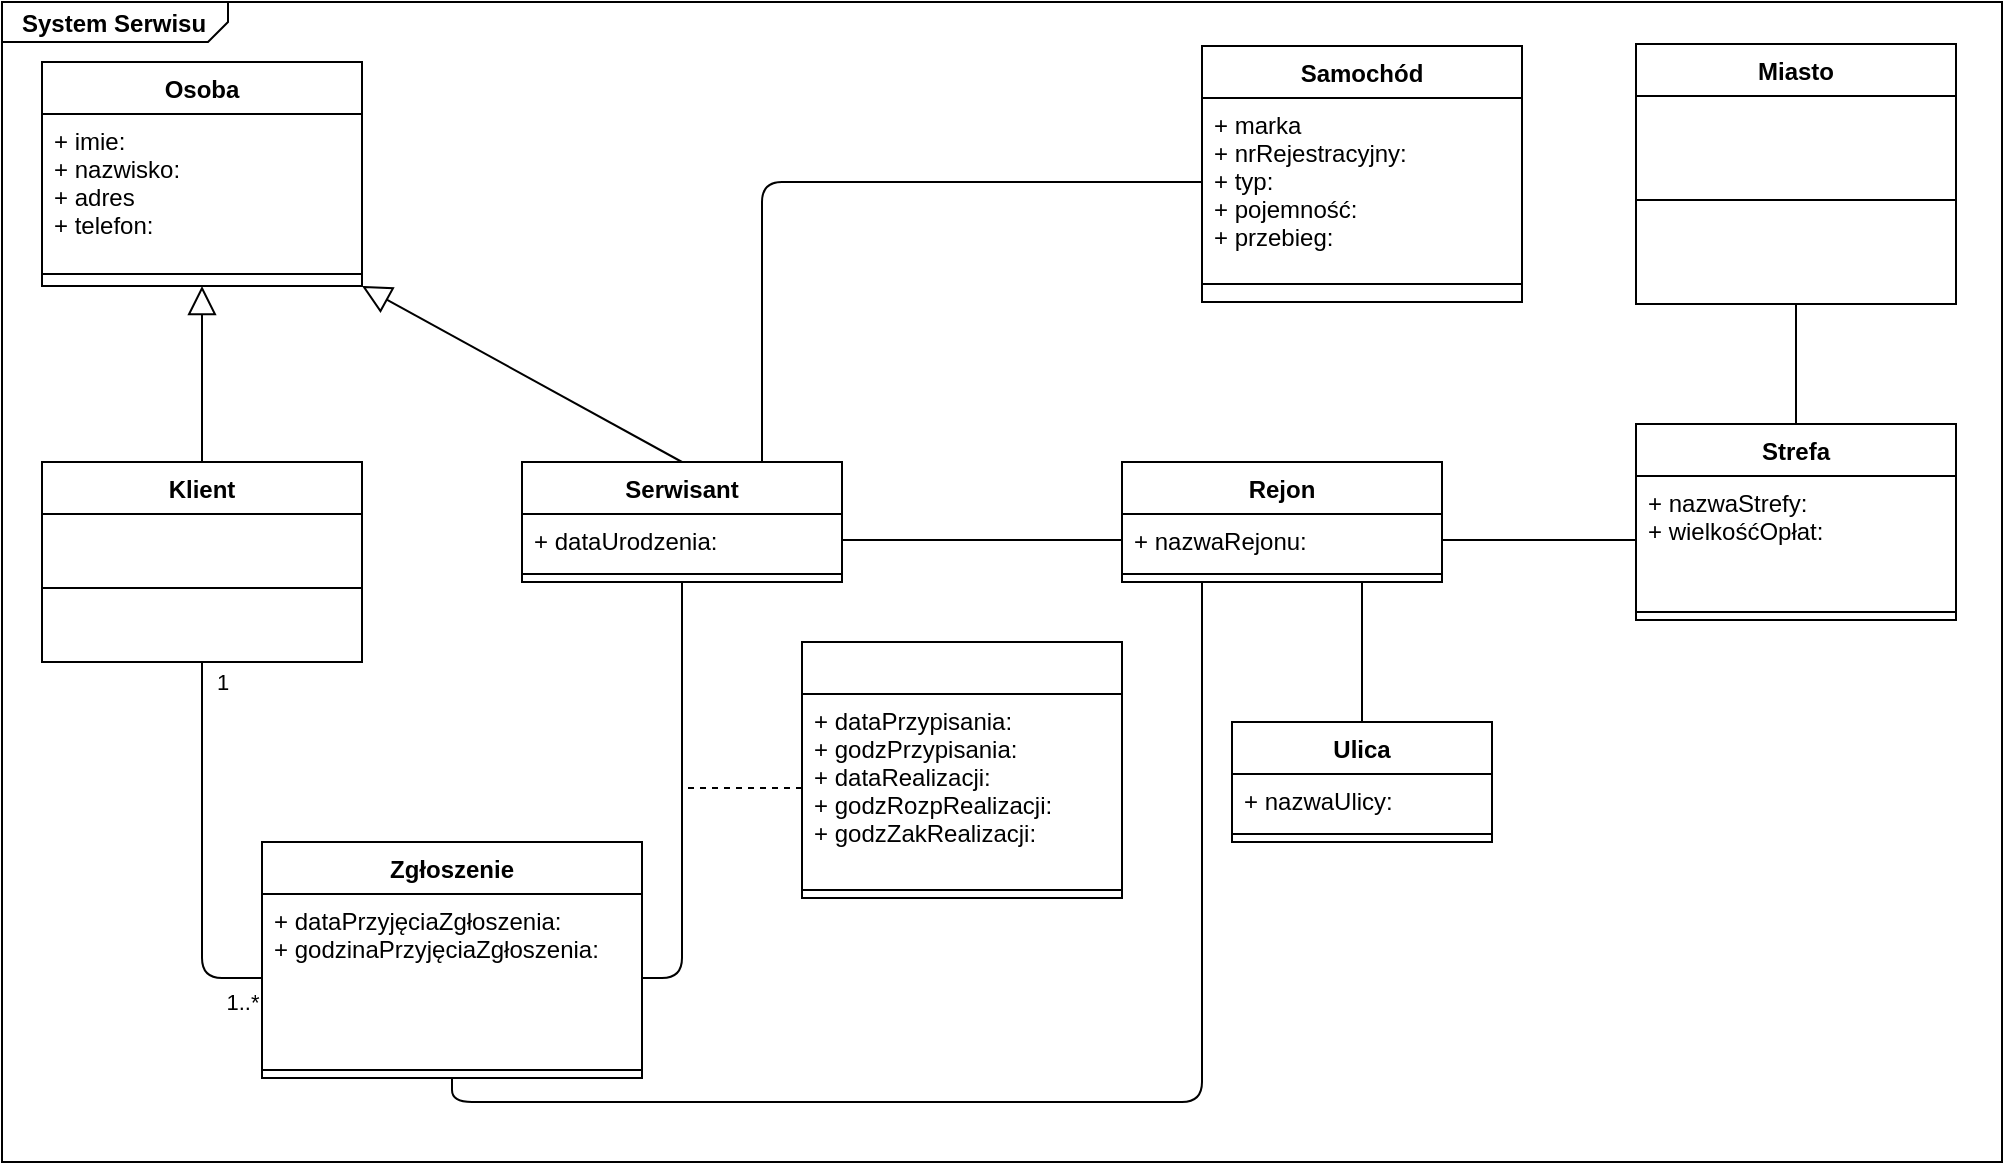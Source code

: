 <mxfile version="13.9.1" type="github">
  <diagram id="VRsCOsLfnJuRPuIUdxHE" name="Page-1">
    <mxGraphModel dx="643" dy="332" grid="1" gridSize="10" guides="1" tooltips="1" connect="1" arrows="1" fold="1" page="1" pageScale="1" pageWidth="827" pageHeight="1169" math="0" shadow="0">
      <root>
        <mxCell id="0" />
        <mxCell id="1" parent="0" />
        <mxCell id="jmfx_08UfNH2pALFlTtU-1" value="&lt;p style=&quot;margin:0px;margin-top:10px;text-align:center;&quot;&gt;&amp;lt;&amp;lt;unit&amp;gt;&amp;gt;&lt;br/&gt;&lt;p style=&quot;margin:0px;margin-left:8px;text-align:center;&quot;&gt;{quantityKind = QuantityKind1}&lt;br/&gt;&lt;b&gt;Unit1&lt;/b&gt;&lt;/p&gt;" style="shape=rect;html=1;overflow=fill;whiteSpace=wrap;" vertex="1" parent="1">
          <mxGeometry x="310" y="220" width="200" height="60" as="geometry" />
        </mxCell>
        <mxCell id="jmfx_08UfNH2pALFlTtU-2" value="&lt;p style=&quot;margin: 0px ; margin-top: 4px ; margin-left: 10px ; text-align: left&quot;&gt;&lt;b&gt;System Serwisu&lt;/b&gt;&lt;/p&gt;" style="html=1;strokeWidth=1;shape=mxgraph.sysml.package;html=1;overflow=fill;whiteSpace=wrap;labelX=113.4;" vertex="1" parent="1">
          <mxGeometry x="10" y="10" width="1000" height="580" as="geometry" />
        </mxCell>
        <mxCell id="jmfx_08UfNH2pALFlTtU-3" value="Osoba" style="swimlane;fontStyle=1;align=center;verticalAlign=top;childLayout=stackLayout;horizontal=1;startSize=26;horizontalStack=0;resizeParent=1;resizeParentMax=0;resizeLast=0;collapsible=1;marginBottom=0;" vertex="1" parent="1">
          <mxGeometry x="30" y="40" width="160" height="112" as="geometry" />
        </mxCell>
        <mxCell id="jmfx_08UfNH2pALFlTtU-4" value="+ imie: &#xa;+ nazwisko:&#xa;+ adres&#xa;+ telefon:" style="text;strokeColor=none;fillColor=none;align=left;verticalAlign=top;spacingLeft=4;spacingRight=4;overflow=hidden;rotatable=0;points=[[0,0.5],[1,0.5]];portConstraint=eastwest;" vertex="1" parent="jmfx_08UfNH2pALFlTtU-3">
          <mxGeometry y="26" width="160" height="74" as="geometry" />
        </mxCell>
        <mxCell id="jmfx_08UfNH2pALFlTtU-5" value="" style="line;strokeWidth=1;fillColor=none;align=left;verticalAlign=middle;spacingTop=-1;spacingLeft=3;spacingRight=3;rotatable=0;labelPosition=right;points=[];portConstraint=eastwest;" vertex="1" parent="jmfx_08UfNH2pALFlTtU-3">
          <mxGeometry y="100" width="160" height="12" as="geometry" />
        </mxCell>
        <mxCell id="jmfx_08UfNH2pALFlTtU-11" value="Serwisant" style="swimlane;fontStyle=1;align=center;verticalAlign=top;childLayout=stackLayout;horizontal=1;startSize=26;horizontalStack=0;resizeParent=1;resizeParentMax=0;resizeLast=0;collapsible=1;marginBottom=0;" vertex="1" parent="1">
          <mxGeometry x="270" y="240" width="160" height="60" as="geometry" />
        </mxCell>
        <mxCell id="jmfx_08UfNH2pALFlTtU-12" value="+ dataUrodzenia:" style="text;strokeColor=none;fillColor=none;align=left;verticalAlign=top;spacingLeft=4;spacingRight=4;overflow=hidden;rotatable=0;points=[[0,0.5],[1,0.5]];portConstraint=eastwest;" vertex="1" parent="jmfx_08UfNH2pALFlTtU-11">
          <mxGeometry y="26" width="160" height="26" as="geometry" />
        </mxCell>
        <mxCell id="jmfx_08UfNH2pALFlTtU-13" value="" style="line;strokeWidth=1;fillColor=none;align=left;verticalAlign=middle;spacingTop=-1;spacingLeft=3;spacingRight=3;rotatable=0;labelPosition=right;points=[];portConstraint=eastwest;" vertex="1" parent="jmfx_08UfNH2pALFlTtU-11">
          <mxGeometry y="52" width="160" height="8" as="geometry" />
        </mxCell>
        <mxCell id="jmfx_08UfNH2pALFlTtU-20" value="Klient" style="swimlane;fontStyle=1;align=center;verticalAlign=top;childLayout=stackLayout;horizontal=1;startSize=26;horizontalStack=0;resizeParent=1;resizeParentMax=0;resizeLast=0;collapsible=1;marginBottom=0;" vertex="1" parent="1">
          <mxGeometry x="30" y="240" width="160" height="100" as="geometry" />
        </mxCell>
        <mxCell id="jmfx_08UfNH2pALFlTtU-22" value="" style="line;strokeWidth=1;fillColor=none;align=left;verticalAlign=middle;spacingTop=-1;spacingLeft=3;spacingRight=3;rotatable=0;labelPosition=right;points=[];portConstraint=eastwest;" vertex="1" parent="jmfx_08UfNH2pALFlTtU-20">
          <mxGeometry y="26" width="160" height="74" as="geometry" />
        </mxCell>
        <mxCell id="jmfx_08UfNH2pALFlTtU-24" value="Samochód" style="swimlane;fontStyle=1;align=center;verticalAlign=top;childLayout=stackLayout;horizontal=1;startSize=26;horizontalStack=0;resizeParent=1;resizeParentMax=0;resizeLast=0;collapsible=1;marginBottom=0;" vertex="1" parent="1">
          <mxGeometry x="610" y="32" width="160" height="128" as="geometry" />
        </mxCell>
        <mxCell id="jmfx_08UfNH2pALFlTtU-25" value="+ marka&#xa;+ nrRejestracyjny:&#xa;+ typ:&#xa;+ pojemność:&#xa;+ przebieg:" style="text;strokeColor=none;fillColor=none;align=left;verticalAlign=top;spacingLeft=4;spacingRight=4;overflow=hidden;rotatable=0;points=[[0,0.5],[1,0.5]];portConstraint=eastwest;" vertex="1" parent="jmfx_08UfNH2pALFlTtU-24">
          <mxGeometry y="26" width="160" height="84" as="geometry" />
        </mxCell>
        <mxCell id="jmfx_08UfNH2pALFlTtU-26" value="" style="line;strokeWidth=1;fillColor=none;align=left;verticalAlign=middle;spacingTop=-1;spacingLeft=3;spacingRight=3;rotatable=0;labelPosition=right;points=[];portConstraint=eastwest;" vertex="1" parent="jmfx_08UfNH2pALFlTtU-24">
          <mxGeometry y="110" width="160" height="18" as="geometry" />
        </mxCell>
        <mxCell id="jmfx_08UfNH2pALFlTtU-28" value="Miasto" style="swimlane;fontStyle=1;align=center;verticalAlign=top;childLayout=stackLayout;horizontal=1;startSize=26;horizontalStack=0;resizeParent=1;resizeParentMax=0;resizeLast=0;collapsible=1;marginBottom=0;" vertex="1" parent="1">
          <mxGeometry x="827" y="31" width="160" height="130" as="geometry" />
        </mxCell>
        <mxCell id="jmfx_08UfNH2pALFlTtU-30" value="" style="line;strokeWidth=1;fillColor=none;align=left;verticalAlign=middle;spacingTop=-1;spacingLeft=3;spacingRight=3;rotatable=0;labelPosition=right;points=[];portConstraint=eastwest;" vertex="1" parent="jmfx_08UfNH2pALFlTtU-28">
          <mxGeometry y="26" width="160" height="104" as="geometry" />
        </mxCell>
        <mxCell id="jmfx_08UfNH2pALFlTtU-32" value="Strefa" style="swimlane;fontStyle=1;align=center;verticalAlign=top;childLayout=stackLayout;horizontal=1;startSize=26;horizontalStack=0;resizeParent=1;resizeParentMax=0;resizeLast=0;collapsible=1;marginBottom=0;" vertex="1" parent="1">
          <mxGeometry x="827" y="221" width="160" height="98" as="geometry" />
        </mxCell>
        <mxCell id="jmfx_08UfNH2pALFlTtU-33" value="+ nazwaStrefy:&#xa;+ wielkośćOpłat:" style="text;strokeColor=none;fillColor=none;align=left;verticalAlign=top;spacingLeft=4;spacingRight=4;overflow=hidden;rotatable=0;points=[[0,0.5],[1,0.5]];portConstraint=eastwest;" vertex="1" parent="jmfx_08UfNH2pALFlTtU-32">
          <mxGeometry y="26" width="160" height="64" as="geometry" />
        </mxCell>
        <mxCell id="jmfx_08UfNH2pALFlTtU-34" value="" style="line;strokeWidth=1;fillColor=none;align=left;verticalAlign=middle;spacingTop=-1;spacingLeft=3;spacingRight=3;rotatable=0;labelPosition=right;points=[];portConstraint=eastwest;" vertex="1" parent="jmfx_08UfNH2pALFlTtU-32">
          <mxGeometry y="90" width="160" height="8" as="geometry" />
        </mxCell>
        <mxCell id="jmfx_08UfNH2pALFlTtU-36" value="Rejon" style="swimlane;fontStyle=1;align=center;verticalAlign=top;childLayout=stackLayout;horizontal=1;startSize=26;horizontalStack=0;resizeParent=1;resizeParentMax=0;resizeLast=0;collapsible=1;marginBottom=0;" vertex="1" parent="1">
          <mxGeometry x="570" y="240" width="160" height="60" as="geometry" />
        </mxCell>
        <mxCell id="jmfx_08UfNH2pALFlTtU-37" value="+ nazwaRejonu:" style="text;strokeColor=none;fillColor=none;align=left;verticalAlign=top;spacingLeft=4;spacingRight=4;overflow=hidden;rotatable=0;points=[[0,0.5],[1,0.5]];portConstraint=eastwest;" vertex="1" parent="jmfx_08UfNH2pALFlTtU-36">
          <mxGeometry y="26" width="160" height="26" as="geometry" />
        </mxCell>
        <mxCell id="jmfx_08UfNH2pALFlTtU-38" value="" style="line;strokeWidth=1;fillColor=none;align=left;verticalAlign=middle;spacingTop=-1;spacingLeft=3;spacingRight=3;rotatable=0;labelPosition=right;points=[];portConstraint=eastwest;" vertex="1" parent="jmfx_08UfNH2pALFlTtU-36">
          <mxGeometry y="52" width="160" height="8" as="geometry" />
        </mxCell>
        <mxCell id="jmfx_08UfNH2pALFlTtU-40" value="Ulica" style="swimlane;fontStyle=1;align=center;verticalAlign=top;childLayout=stackLayout;horizontal=1;startSize=26;horizontalStack=0;resizeParent=1;resizeParentMax=0;resizeLast=0;collapsible=1;marginBottom=0;" vertex="1" parent="1">
          <mxGeometry x="625" y="370" width="130" height="60" as="geometry" />
        </mxCell>
        <mxCell id="jmfx_08UfNH2pALFlTtU-41" value="+ nazwaUlicy:" style="text;strokeColor=none;fillColor=none;align=left;verticalAlign=top;spacingLeft=4;spacingRight=4;overflow=hidden;rotatable=0;points=[[0,0.5],[1,0.5]];portConstraint=eastwest;" vertex="1" parent="jmfx_08UfNH2pALFlTtU-40">
          <mxGeometry y="26" width="130" height="26" as="geometry" />
        </mxCell>
        <mxCell id="jmfx_08UfNH2pALFlTtU-42" value="" style="line;strokeWidth=1;fillColor=none;align=left;verticalAlign=middle;spacingTop=-1;spacingLeft=3;spacingRight=3;rotatable=0;labelPosition=right;points=[];portConstraint=eastwest;" vertex="1" parent="jmfx_08UfNH2pALFlTtU-40">
          <mxGeometry y="52" width="130" height="8" as="geometry" />
        </mxCell>
        <mxCell id="jmfx_08UfNH2pALFlTtU-44" value="Zgłoszenie" style="swimlane;fontStyle=1;align=center;verticalAlign=top;childLayout=stackLayout;horizontal=1;startSize=26;horizontalStack=0;resizeParent=1;resizeParentMax=0;resizeLast=0;collapsible=1;marginBottom=0;" vertex="1" parent="1">
          <mxGeometry x="140" y="430" width="190" height="118" as="geometry" />
        </mxCell>
        <mxCell id="jmfx_08UfNH2pALFlTtU-45" value="+ dataPrzyjęciaZgłoszenia:&#xa;+ godzinaPrzyjęciaZgłoszenia:" style="text;strokeColor=none;fillColor=none;align=left;verticalAlign=top;spacingLeft=4;spacingRight=4;overflow=hidden;rotatable=0;points=[[0,0.5],[1,0.5]];portConstraint=eastwest;" vertex="1" parent="jmfx_08UfNH2pALFlTtU-44">
          <mxGeometry y="26" width="190" height="84" as="geometry" />
        </mxCell>
        <mxCell id="jmfx_08UfNH2pALFlTtU-46" value="" style="line;strokeWidth=1;fillColor=none;align=left;verticalAlign=middle;spacingTop=-1;spacingLeft=3;spacingRight=3;rotatable=0;labelPosition=right;points=[];portConstraint=eastwest;" vertex="1" parent="jmfx_08UfNH2pALFlTtU-44">
          <mxGeometry y="110" width="190" height="8" as="geometry" />
        </mxCell>
        <mxCell id="jmfx_08UfNH2pALFlTtU-48" value="" style="edgeStyle=none;html=1;endSize=12;endArrow=block;endFill=0;exitX=0.5;exitY=0;exitDx=0;exitDy=0;entryX=0.5;entryY=1;entryDx=0;entryDy=0;" edge="1" parent="1" source="jmfx_08UfNH2pALFlTtU-20" target="jmfx_08UfNH2pALFlTtU-3">
          <mxGeometry width="160" relative="1" as="geometry">
            <mxPoint x="150" y="220" as="sourcePoint" />
            <mxPoint x="310" y="220" as="targetPoint" />
          </mxGeometry>
        </mxCell>
        <mxCell id="jmfx_08UfNH2pALFlTtU-49" value="" style="edgeStyle=none;html=1;endSize=12;endArrow=block;endFill=0;entryX=1;entryY=1;entryDx=0;entryDy=0;exitX=0.5;exitY=0;exitDx=0;exitDy=0;" edge="1" parent="1" source="jmfx_08UfNH2pALFlTtU-11" target="jmfx_08UfNH2pALFlTtU-3">
          <mxGeometry width="160" relative="1" as="geometry">
            <mxPoint x="160" y="230.0" as="sourcePoint" />
            <mxPoint x="320.0" y="230.0" as="targetPoint" />
          </mxGeometry>
        </mxCell>
        <mxCell id="jmfx_08UfNH2pALFlTtU-50" value="" style="verticalAlign=bottom;html=1;endArrow=none;startArrow=none;startSize=14;startFill=0;edgeStyle=orthogonalEdgeStyle;exitX=1;exitY=0.5;exitDx=0;exitDy=0;entryX=0;entryY=0.5;entryDx=0;entryDy=0;" edge="1" parent="1" source="jmfx_08UfNH2pALFlTtU-12" target="jmfx_08UfNH2pALFlTtU-37">
          <mxGeometry relative="1" as="geometry">
            <mxPoint x="430" y="340" as="sourcePoint" />
            <mxPoint x="590" y="340" as="targetPoint" />
          </mxGeometry>
        </mxCell>
        <mxCell id="jmfx_08UfNH2pALFlTtU-51" value="" style="resizable=0;html=1;align=right;verticalAlign=bottom;labelBackgroundColor=none;fontSize=10" connectable="0" vertex="1" parent="jmfx_08UfNH2pALFlTtU-50">
          <mxGeometry x="1" relative="1" as="geometry" />
        </mxCell>
        <mxCell id="jmfx_08UfNH2pALFlTtU-52" value="" style="resizable=0;html=1;align=right;verticalAlign=top;labelBackgroundColor=none;fontSize=10" connectable="0" vertex="1" parent="jmfx_08UfNH2pALFlTtU-50">
          <mxGeometry x="1" relative="1" as="geometry" />
        </mxCell>
        <mxCell id="jmfx_08UfNH2pALFlTtU-56" value="" style="endArrow=none;html=1;exitX=0.75;exitY=0;exitDx=0;exitDy=0;entryX=0;entryY=0.5;entryDx=0;entryDy=0;" edge="1" parent="1" source="jmfx_08UfNH2pALFlTtU-11" target="jmfx_08UfNH2pALFlTtU-25">
          <mxGeometry width="50" height="50" relative="1" as="geometry">
            <mxPoint x="430" y="240" as="sourcePoint" />
            <mxPoint x="480" y="190" as="targetPoint" />
            <Array as="points">
              <mxPoint x="390" y="100" />
            </Array>
          </mxGeometry>
        </mxCell>
        <mxCell id="jmfx_08UfNH2pALFlTtU-58" value="" style="endArrow=none;html=1;exitX=0.5;exitY=0;exitDx=0;exitDy=0;entryX=0.75;entryY=1;entryDx=0;entryDy=0;" edge="1" parent="1" source="jmfx_08UfNH2pALFlTtU-40" target="jmfx_08UfNH2pALFlTtU-36">
          <mxGeometry width="50" height="50" relative="1" as="geometry">
            <mxPoint x="610" y="360" as="sourcePoint" />
            <mxPoint x="660" y="310" as="targetPoint" />
          </mxGeometry>
        </mxCell>
        <mxCell id="jmfx_08UfNH2pALFlTtU-59" value="" style="endArrow=none;html=1;entryX=0;entryY=0.5;entryDx=0;entryDy=0;exitX=1;exitY=0.5;exitDx=0;exitDy=0;" edge="1" parent="1" source="jmfx_08UfNH2pALFlTtU-37" target="jmfx_08UfNH2pALFlTtU-33">
          <mxGeometry width="50" height="50" relative="1" as="geometry">
            <mxPoint x="720" y="290" as="sourcePoint" />
            <mxPoint x="770" y="240" as="targetPoint" />
          </mxGeometry>
        </mxCell>
        <mxCell id="jmfx_08UfNH2pALFlTtU-60" value="" style="endArrow=none;html=1;entryX=0.5;entryY=1;entryDx=0;entryDy=0;exitX=0;exitY=0.5;exitDx=0;exitDy=0;" edge="1" parent="1" source="jmfx_08UfNH2pALFlTtU-45" target="jmfx_08UfNH2pALFlTtU-20">
          <mxGeometry width="50" height="50" relative="1" as="geometry">
            <mxPoint x="80" y="420" as="sourcePoint" />
            <mxPoint x="130" y="370" as="targetPoint" />
            <Array as="points">
              <mxPoint x="110" y="498" />
            </Array>
          </mxGeometry>
        </mxCell>
        <mxCell id="jmfx_08UfNH2pALFlTtU-69" value="1" style="edgeLabel;html=1;align=center;verticalAlign=middle;resizable=0;points=[];" vertex="1" connectable="0" parent="jmfx_08UfNH2pALFlTtU-60">
          <mxGeometry x="0.871" relative="1" as="geometry">
            <mxPoint x="10" y="-2.14" as="offset" />
          </mxGeometry>
        </mxCell>
        <mxCell id="jmfx_08UfNH2pALFlTtU-70" value="1..*" style="edgeLabel;html=1;align=center;verticalAlign=middle;resizable=0;points=[];" vertex="1" connectable="0" parent="jmfx_08UfNH2pALFlTtU-60">
          <mxGeometry x="-0.904" relative="1" as="geometry">
            <mxPoint x="-1.11" y="12" as="offset" />
          </mxGeometry>
        </mxCell>
        <mxCell id="jmfx_08UfNH2pALFlTtU-61" value="" style="endArrow=none;html=1;entryX=0.5;entryY=1;entryDx=0;entryDy=0;exitX=1;exitY=0.5;exitDx=0;exitDy=0;" edge="1" parent="1" source="jmfx_08UfNH2pALFlTtU-45" target="jmfx_08UfNH2pALFlTtU-11">
          <mxGeometry width="50" height="50" relative="1" as="geometry">
            <mxPoint x="300" y="400" as="sourcePoint" />
            <mxPoint x="350" y="350" as="targetPoint" />
            <Array as="points">
              <mxPoint x="350" y="498" />
            </Array>
          </mxGeometry>
        </mxCell>
        <mxCell id="jmfx_08UfNH2pALFlTtU-62" value="" style="swimlane;fontStyle=1;align=center;verticalAlign=top;childLayout=stackLayout;horizontal=1;startSize=26;horizontalStack=0;resizeParent=1;resizeParentMax=0;resizeLast=0;collapsible=1;marginBottom=0;" vertex="1" parent="1">
          <mxGeometry x="410" y="330" width="160" height="128" as="geometry" />
        </mxCell>
        <mxCell id="jmfx_08UfNH2pALFlTtU-63" value="+ dataPrzypisania:&#xa;+ godzPrzypisania:&#xa;+ dataRealizacji:&#xa;+ godzRozpRealizacji:&#xa;+ godzZakRealizacji:" style="text;strokeColor=none;fillColor=none;align=left;verticalAlign=top;spacingLeft=4;spacingRight=4;overflow=hidden;rotatable=0;points=[[0,0.5],[1,0.5]];portConstraint=eastwest;" vertex="1" parent="jmfx_08UfNH2pALFlTtU-62">
          <mxGeometry y="26" width="160" height="94" as="geometry" />
        </mxCell>
        <mxCell id="jmfx_08UfNH2pALFlTtU-64" value="" style="line;strokeWidth=1;fillColor=none;align=left;verticalAlign=middle;spacingTop=-1;spacingLeft=3;spacingRight=3;rotatable=0;labelPosition=right;points=[];portConstraint=eastwest;" vertex="1" parent="jmfx_08UfNH2pALFlTtU-62">
          <mxGeometry y="120" width="160" height="8" as="geometry" />
        </mxCell>
        <mxCell id="jmfx_08UfNH2pALFlTtU-66" value="" style="endArrow=none;dashed=1;html=1;exitX=0;exitY=0.5;exitDx=0;exitDy=0;" edge="1" parent="1" source="jmfx_08UfNH2pALFlTtU-63">
          <mxGeometry width="50" height="50" relative="1" as="geometry">
            <mxPoint x="410" y="440" as="sourcePoint" />
            <mxPoint x="350" y="403" as="targetPoint" />
          </mxGeometry>
        </mxCell>
        <mxCell id="jmfx_08UfNH2pALFlTtU-67" value="" style="endArrow=none;html=1;exitX=0.5;exitY=1;exitDx=0;exitDy=0;entryX=0.25;entryY=1;entryDx=0;entryDy=0;" edge="1" parent="1" source="jmfx_08UfNH2pALFlTtU-44" target="jmfx_08UfNH2pALFlTtU-36">
          <mxGeometry width="50" height="50" relative="1" as="geometry">
            <mxPoint x="450" y="560" as="sourcePoint" />
            <mxPoint x="500" y="510" as="targetPoint" />
            <Array as="points">
              <mxPoint x="235" y="560" />
              <mxPoint x="610" y="560" />
            </Array>
          </mxGeometry>
        </mxCell>
        <mxCell id="jmfx_08UfNH2pALFlTtU-68" value="" style="endArrow=none;html=1;entryX=0.5;entryY=1;entryDx=0;entryDy=0;exitX=0.5;exitY=0;exitDx=0;exitDy=0;" edge="1" parent="1" source="jmfx_08UfNH2pALFlTtU-32" target="jmfx_08UfNH2pALFlTtU-28">
          <mxGeometry width="50" height="50" relative="1" as="geometry">
            <mxPoint x="580" y="370" as="sourcePoint" />
            <mxPoint x="630" y="320" as="targetPoint" />
          </mxGeometry>
        </mxCell>
      </root>
    </mxGraphModel>
  </diagram>
</mxfile>
